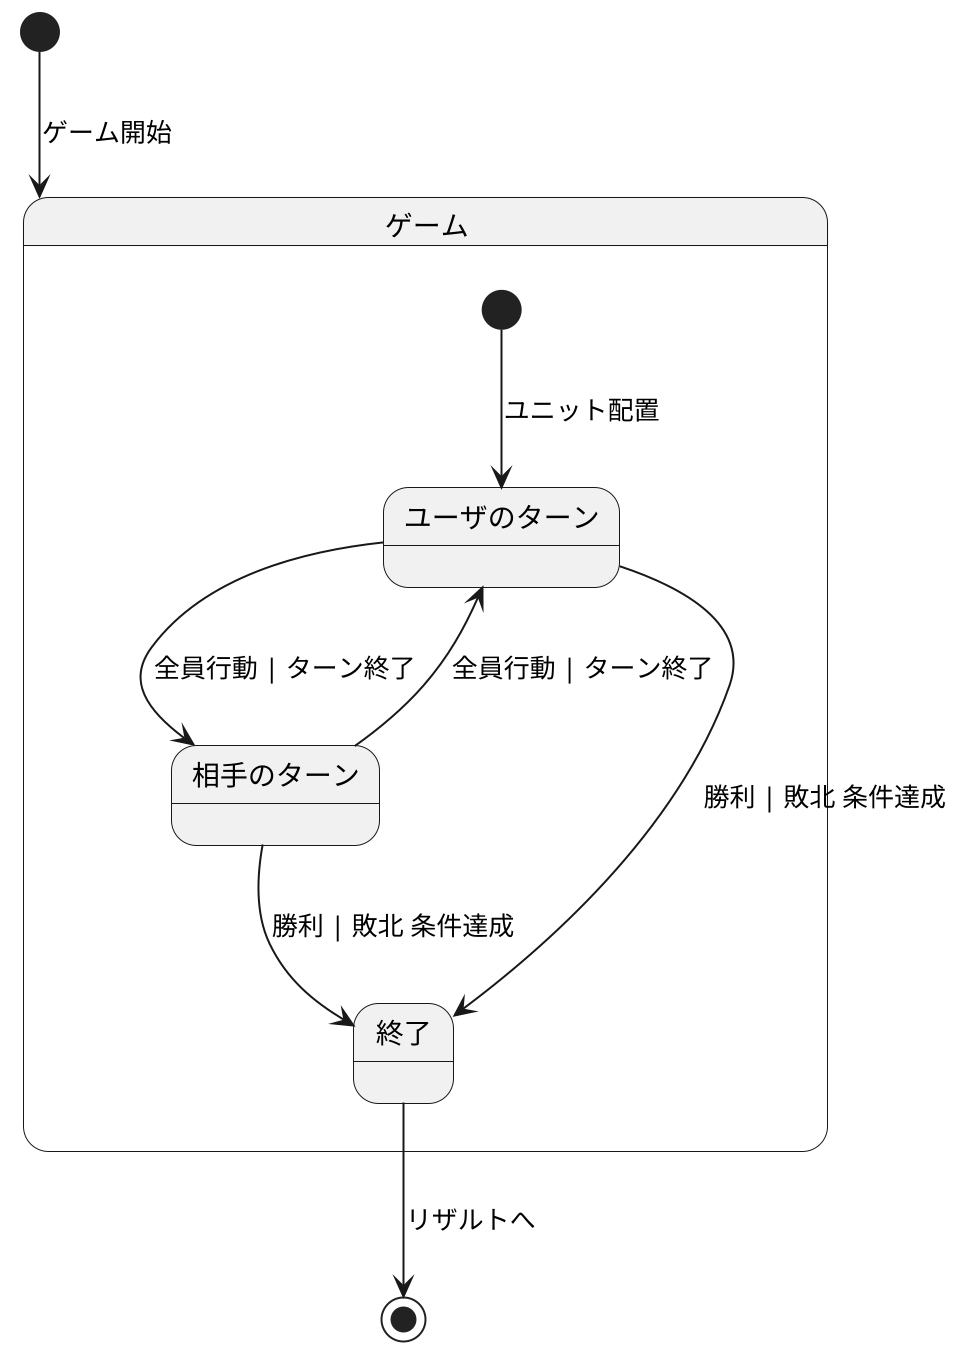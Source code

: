 @startuml
scale 960 width
[*] --> ゲーム : ゲーム開始

state ゲーム {
  [*] --> ユーザのターン : ユニット配置
  ユーザのターン --> 相手のターン : 全員行動 | ターン終了
  ユーザのターン --> 終了 : 勝利 | 敗北 条件達成
  相手のターン --> ユーザのターン : 全員行動 | ターン終了
  相手のターン --> 終了 : 勝利 | 敗北 条件達成
}
終了 --> [*] : リザルトへ

@enduml